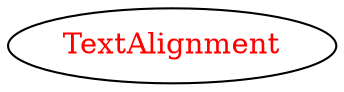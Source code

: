 digraph dependencyGraph {
 concentrate=true;
 ranksep="2.0";
 rankdir="LR"; 
 splines="ortho";
"TextAlignment" [fontcolor="red"];
}